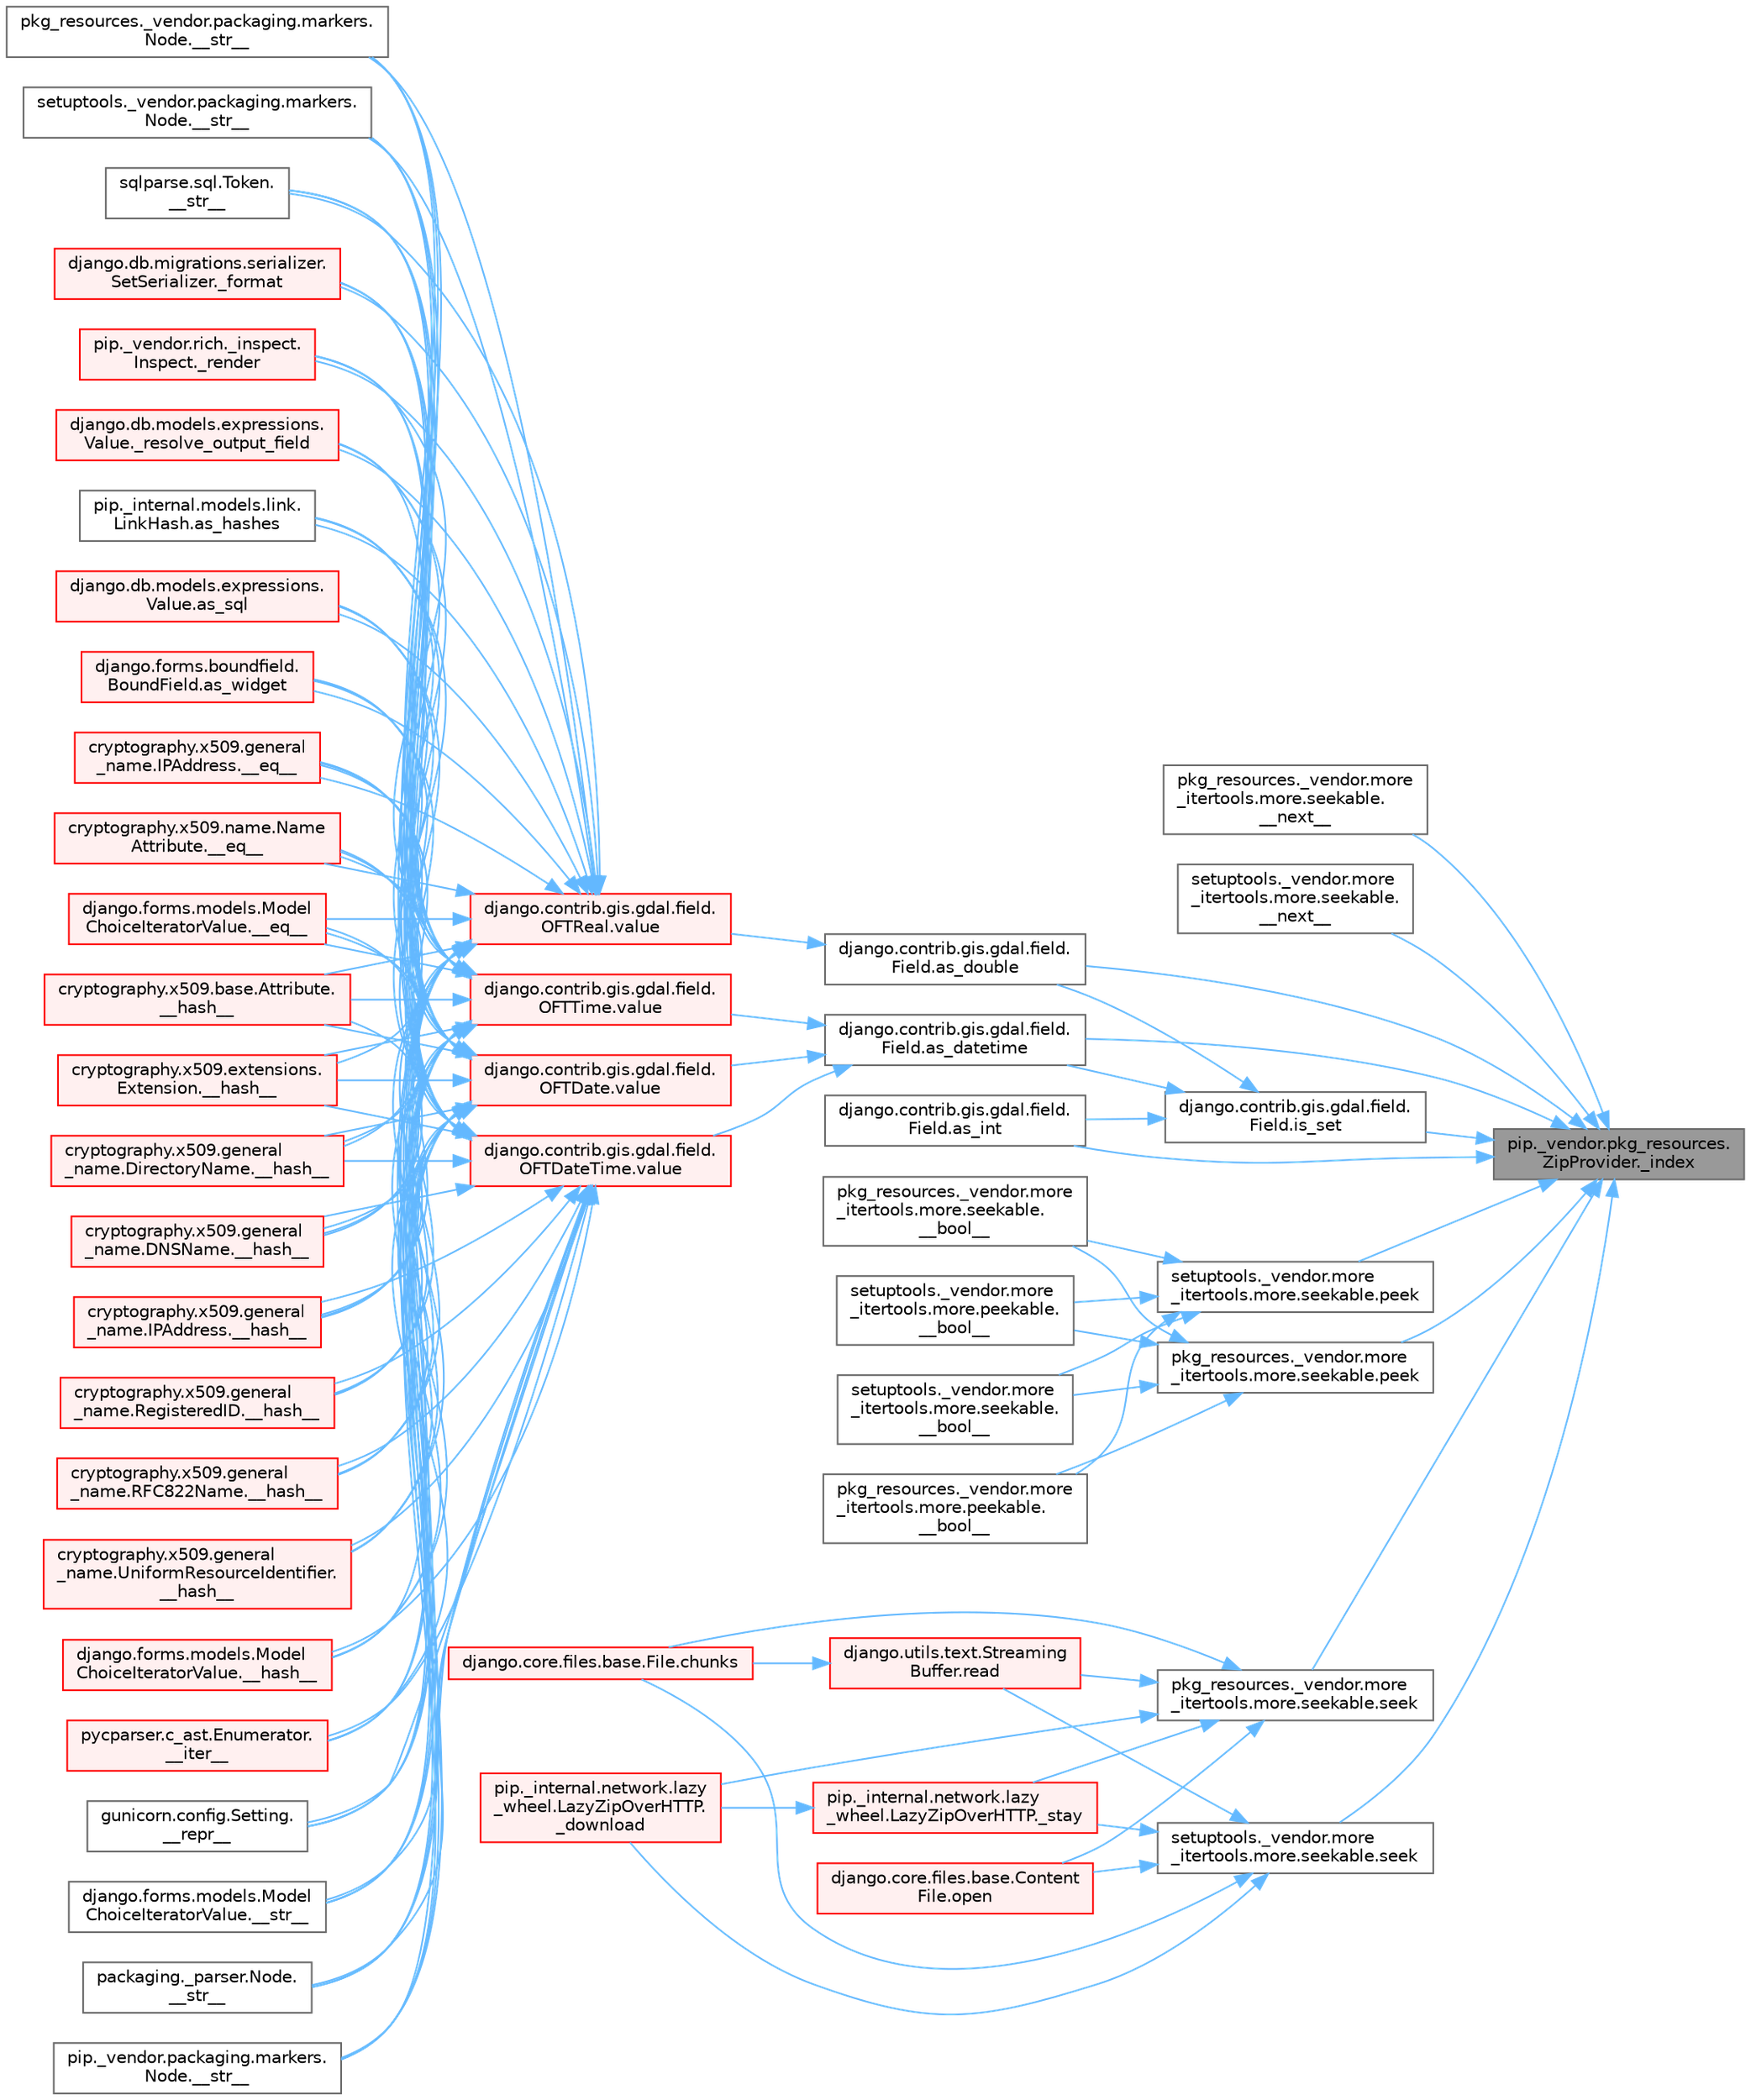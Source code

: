 digraph "pip._vendor.pkg_resources.ZipProvider._index"
{
 // LATEX_PDF_SIZE
  bgcolor="transparent";
  edge [fontname=Helvetica,fontsize=10,labelfontname=Helvetica,labelfontsize=10];
  node [fontname=Helvetica,fontsize=10,shape=box,height=0.2,width=0.4];
  rankdir="RL";
  Node1 [id="Node000001",label="pip._vendor.pkg_resources.\lZipProvider._index",height=0.2,width=0.4,color="gray40", fillcolor="grey60", style="filled", fontcolor="black",tooltip=" "];
  Node1 -> Node2 [id="edge1_Node000001_Node000002",dir="back",color="steelblue1",style="solid",tooltip=" "];
  Node2 [id="Node000002",label="pkg_resources._vendor.more\l_itertools.more.seekable.\l__next__",height=0.2,width=0.4,color="grey40", fillcolor="white", style="filled",URL="$classpkg__resources_1_1__vendor_1_1more__itertools_1_1more_1_1seekable.html#a6e85a4b4ee74e037af024ec72e2cb6a8",tooltip=" "];
  Node1 -> Node3 [id="edge2_Node000001_Node000003",dir="back",color="steelblue1",style="solid",tooltip=" "];
  Node3 [id="Node000003",label="setuptools._vendor.more\l_itertools.more.seekable.\l__next__",height=0.2,width=0.4,color="grey40", fillcolor="white", style="filled",URL="$classsetuptools_1_1__vendor_1_1more__itertools_1_1more_1_1seekable.html#a33d8242429473e3ef3b89aa876405171",tooltip=" "];
  Node1 -> Node4 [id="edge3_Node000001_Node000004",dir="back",color="steelblue1",style="solid",tooltip=" "];
  Node4 [id="Node000004",label="django.contrib.gis.gdal.field.\lField.as_datetime",height=0.2,width=0.4,color="grey40", fillcolor="white", style="filled",URL="$classdjango_1_1contrib_1_1gis_1_1gdal_1_1field_1_1_field.html#a66edb3de23b3eb15d37281d1ff10fe08",tooltip=" "];
  Node4 -> Node5 [id="edge4_Node000004_Node000005",dir="back",color="steelblue1",style="solid",tooltip=" "];
  Node5 [id="Node000005",label="django.contrib.gis.gdal.field.\lOFTDate.value",height=0.2,width=0.4,color="red", fillcolor="#FFF0F0", style="filled",URL="$classdjango_1_1contrib_1_1gis_1_1gdal_1_1field_1_1_o_f_t_date.html#a1b70bed1d73b01c2dbbb215c85f318b1",tooltip=" "];
  Node5 -> Node6 [id="edge5_Node000005_Node000006",dir="back",color="steelblue1",style="solid",tooltip=" "];
  Node6 [id="Node000006",label="cryptography.x509.general\l_name.IPAddress.__eq__",height=0.2,width=0.4,color="red", fillcolor="#FFF0F0", style="filled",URL="$classcryptography_1_1x509_1_1general__name_1_1_i_p_address.html#a9f03c0f27b7fab1555e850429408e0c6",tooltip=" "];
  Node5 -> Node15 [id="edge6_Node000005_Node000015",dir="back",color="steelblue1",style="solid",tooltip=" "];
  Node15 [id="Node000015",label="cryptography.x509.name.Name\lAttribute.__eq__",height=0.2,width=0.4,color="red", fillcolor="#FFF0F0", style="filled",URL="$classcryptography_1_1x509_1_1name_1_1_name_attribute.html#a3f7665b71204e40b3ad9e6f6cbd9c76b",tooltip=" "];
  Node5 -> Node16 [id="edge7_Node000005_Node000016",dir="back",color="steelblue1",style="solid",tooltip=" "];
  Node16 [id="Node000016",label="django.forms.models.Model\lChoiceIteratorValue.__eq__",height=0.2,width=0.4,color="red", fillcolor="#FFF0F0", style="filled",URL="$classdjango_1_1forms_1_1models_1_1_model_choice_iterator_value.html#a5e0a7c8283981cabbbd59372a3664ba4",tooltip=" "];
  Node5 -> Node17 [id="edge8_Node000005_Node000017",dir="back",color="steelblue1",style="solid",tooltip=" "];
  Node17 [id="Node000017",label="cryptography.x509.base.Attribute.\l__hash__",height=0.2,width=0.4,color="red", fillcolor="#FFF0F0", style="filled",URL="$classcryptography_1_1x509_1_1base_1_1_attribute.html#ac75831a8a55d19823de67d9bd79fea12",tooltip=" "];
  Node5 -> Node20 [id="edge9_Node000005_Node000020",dir="back",color="steelblue1",style="solid",tooltip=" "];
  Node20 [id="Node000020",label="cryptography.x509.extensions.\lExtension.__hash__",height=0.2,width=0.4,color="red", fillcolor="#FFF0F0", style="filled",URL="$classcryptography_1_1x509_1_1extensions_1_1_extension.html#a7744510faba9373c947790041c25021e",tooltip=" "];
  Node5 -> Node21 [id="edge10_Node000005_Node000021",dir="back",color="steelblue1",style="solid",tooltip=" "];
  Node21 [id="Node000021",label="cryptography.x509.general\l_name.DirectoryName.__hash__",height=0.2,width=0.4,color="red", fillcolor="#FFF0F0", style="filled",URL="$classcryptography_1_1x509_1_1general__name_1_1_directory_name.html#a72d42dff890691a0b51125ae2f26044e",tooltip=" "];
  Node5 -> Node22 [id="edge11_Node000005_Node000022",dir="back",color="steelblue1",style="solid",tooltip=" "];
  Node22 [id="Node000022",label="cryptography.x509.general\l_name.DNSName.__hash__",height=0.2,width=0.4,color="red", fillcolor="#FFF0F0", style="filled",URL="$classcryptography_1_1x509_1_1general__name_1_1_d_n_s_name.html#a460f8dfd06b7596ce04fd2167416fded",tooltip=" "];
  Node5 -> Node23 [id="edge12_Node000005_Node000023",dir="back",color="steelblue1",style="solid",tooltip=" "];
  Node23 [id="Node000023",label="cryptography.x509.general\l_name.IPAddress.__hash__",height=0.2,width=0.4,color="red", fillcolor="#FFF0F0", style="filled",URL="$classcryptography_1_1x509_1_1general__name_1_1_i_p_address.html#ab656cae16308d1b2937a28d05fb6c4d0",tooltip=" "];
  Node5 -> Node24 [id="edge13_Node000005_Node000024",dir="back",color="steelblue1",style="solid",tooltip=" "];
  Node24 [id="Node000024",label="cryptography.x509.general\l_name.RegisteredID.__hash__",height=0.2,width=0.4,color="red", fillcolor="#FFF0F0", style="filled",URL="$classcryptography_1_1x509_1_1general__name_1_1_registered_i_d.html#af8d2046e0999f369244c67c2198733a7",tooltip=" "];
  Node5 -> Node25 [id="edge14_Node000005_Node000025",dir="back",color="steelblue1",style="solid",tooltip=" "];
  Node25 [id="Node000025",label="cryptography.x509.general\l_name.RFC822Name.__hash__",height=0.2,width=0.4,color="red", fillcolor="#FFF0F0", style="filled",URL="$classcryptography_1_1x509_1_1general__name_1_1_r_f_c822_name.html#a81035374ac9fb28683c691986d008647",tooltip=" "];
  Node5 -> Node26 [id="edge15_Node000005_Node000026",dir="back",color="steelblue1",style="solid",tooltip=" "];
  Node26 [id="Node000026",label="cryptography.x509.general\l_name.UniformResourceIdentifier.\l__hash__",height=0.2,width=0.4,color="red", fillcolor="#FFF0F0", style="filled",URL="$classcryptography_1_1x509_1_1general__name_1_1_uniform_resource_identifier.html#ac855ede87ae6fe5259923efe7a93fb86",tooltip=" "];
  Node5 -> Node27 [id="edge16_Node000005_Node000027",dir="back",color="steelblue1",style="solid",tooltip=" "];
  Node27 [id="Node000027",label="django.forms.models.Model\lChoiceIteratorValue.__hash__",height=0.2,width=0.4,color="red", fillcolor="#FFF0F0", style="filled",URL="$classdjango_1_1forms_1_1models_1_1_model_choice_iterator_value.html#a4e38034545989b541d673781515faa87",tooltip=" "];
  Node5 -> Node28 [id="edge17_Node000005_Node000028",dir="back",color="steelblue1",style="solid",tooltip=" "];
  Node28 [id="Node000028",label="pycparser.c_ast.Enumerator.\l__iter__",height=0.2,width=0.4,color="red", fillcolor="#FFF0F0", style="filled",URL="$classpycparser_1_1c__ast_1_1_enumerator.html#a3cf4b212d12eecc5f6dc9519e168e4d6",tooltip=" "];
  Node5 -> Node31 [id="edge18_Node000005_Node000031",dir="back",color="steelblue1",style="solid",tooltip=" "];
  Node31 [id="Node000031",label="gunicorn.config.Setting.\l__repr__",height=0.2,width=0.4,color="grey40", fillcolor="white", style="filled",URL="$classgunicorn_1_1config_1_1_setting.html#aac61cf1b2eeb8df9723694b12567d07b",tooltip=" "];
  Node5 -> Node32 [id="edge19_Node000005_Node000032",dir="back",color="steelblue1",style="solid",tooltip=" "];
  Node32 [id="Node000032",label="django.forms.models.Model\lChoiceIteratorValue.__str__",height=0.2,width=0.4,color="grey40", fillcolor="white", style="filled",URL="$classdjango_1_1forms_1_1models_1_1_model_choice_iterator_value.html#afbc2913ec5456c1b548c158e842675e8",tooltip=" "];
  Node5 -> Node33 [id="edge20_Node000005_Node000033",dir="back",color="steelblue1",style="solid",tooltip=" "];
  Node33 [id="Node000033",label="packaging._parser.Node.\l__str__",height=0.2,width=0.4,color="grey40", fillcolor="white", style="filled",URL="$classpackaging_1_1__parser_1_1_node.html#a9e6bb62d834f746ff13813cd8b633ee9",tooltip=" "];
  Node5 -> Node34 [id="edge21_Node000005_Node000034",dir="back",color="steelblue1",style="solid",tooltip=" "];
  Node34 [id="Node000034",label="pip._vendor.packaging.markers.\lNode.__str__",height=0.2,width=0.4,color="grey40", fillcolor="white", style="filled",URL="$classpip_1_1__vendor_1_1packaging_1_1markers_1_1_node.html#a62e2e518274efa7011d55b0db12e61b6",tooltip=" "];
  Node5 -> Node35 [id="edge22_Node000005_Node000035",dir="back",color="steelblue1",style="solid",tooltip=" "];
  Node35 [id="Node000035",label="pkg_resources._vendor.packaging.markers.\lNode.__str__",height=0.2,width=0.4,color="grey40", fillcolor="white", style="filled",URL="$classpkg__resources_1_1__vendor_1_1packaging_1_1markers_1_1_node.html#a497b7878028993667ba8cac3657c571e",tooltip=" "];
  Node5 -> Node36 [id="edge23_Node000005_Node000036",dir="back",color="steelblue1",style="solid",tooltip=" "];
  Node36 [id="Node000036",label="setuptools._vendor.packaging.markers.\lNode.__str__",height=0.2,width=0.4,color="grey40", fillcolor="white", style="filled",URL="$classsetuptools_1_1__vendor_1_1packaging_1_1markers_1_1_node.html#a61cd93b00c64e6b2b8c4c35028463f98",tooltip=" "];
  Node5 -> Node37 [id="edge24_Node000005_Node000037",dir="back",color="steelblue1",style="solid",tooltip=" "];
  Node37 [id="Node000037",label="sqlparse.sql.Token.\l__str__",height=0.2,width=0.4,color="grey40", fillcolor="white", style="filled",URL="$classsqlparse_1_1sql_1_1_token.html#a256bde9f3e5675c64ead73d8d2d9dede",tooltip=" "];
  Node5 -> Node38 [id="edge25_Node000005_Node000038",dir="back",color="steelblue1",style="solid",tooltip=" "];
  Node38 [id="Node000038",label="django.db.migrations.serializer.\lSetSerializer._format",height=0.2,width=0.4,color="red", fillcolor="#FFF0F0", style="filled",URL="$classdjango_1_1db_1_1migrations_1_1serializer_1_1_set_serializer.html#a1d6076a3f50e13eb091ca873f4e98a04",tooltip=" "];
  Node5 -> Node949 [id="edge26_Node000005_Node000949",dir="back",color="steelblue1",style="solid",tooltip=" "];
  Node949 [id="Node000949",label="pip._vendor.rich._inspect.\lInspect._render",height=0.2,width=0.4,color="red", fillcolor="#FFF0F0", style="filled",URL="$classpip_1_1__vendor_1_1rich_1_1__inspect_1_1_inspect.html#a9bb6dcacc52f9f07c1d4b7f526789003",tooltip=" "];
  Node5 -> Node959 [id="edge27_Node000005_Node000959",dir="back",color="steelblue1",style="solid",tooltip=" "];
  Node959 [id="Node000959",label="django.db.models.expressions.\lValue._resolve_output_field",height=0.2,width=0.4,color="red", fillcolor="#FFF0F0", style="filled",URL="$classdjango_1_1db_1_1models_1_1expressions_1_1_value.html#af1af121c7b76f0e7325f3276049675dd",tooltip=" "];
  Node5 -> Node1205 [id="edge28_Node000005_Node001205",dir="back",color="steelblue1",style="solid",tooltip=" "];
  Node1205 [id="Node001205",label="pip._internal.models.link.\lLinkHash.as_hashes",height=0.2,width=0.4,color="grey40", fillcolor="white", style="filled",URL="$classpip_1_1__internal_1_1models_1_1link_1_1_link_hash.html#a7ad4ea270534955d3a4e031076e8d3c7",tooltip=" "];
  Node5 -> Node964 [id="edge29_Node000005_Node000964",dir="back",color="steelblue1",style="solid",tooltip=" "];
  Node964 [id="Node000964",label="django.db.models.expressions.\lValue.as_sql",height=0.2,width=0.4,color="red", fillcolor="#FFF0F0", style="filled",URL="$classdjango_1_1db_1_1models_1_1expressions_1_1_value.html#a2471e71c0db69e52fdb3016f8e97a111",tooltip=" "];
  Node5 -> Node1926 [id="edge30_Node000005_Node001926",dir="back",color="steelblue1",style="solid",tooltip=" "];
  Node1926 [id="Node001926",label="django.forms.boundfield.\lBoundField.as_widget",height=0.2,width=0.4,color="red", fillcolor="#FFF0F0", style="filled",URL="$classdjango_1_1forms_1_1boundfield_1_1_bound_field.html#af3c626b882960bf15842e46b92148be6",tooltip=" "];
  Node4 -> Node3183 [id="edge31_Node000004_Node003183",dir="back",color="steelblue1",style="solid",tooltip=" "];
  Node3183 [id="Node003183",label="django.contrib.gis.gdal.field.\lOFTDateTime.value",height=0.2,width=0.4,color="red", fillcolor="#FFF0F0", style="filled",URL="$classdjango_1_1contrib_1_1gis_1_1gdal_1_1field_1_1_o_f_t_date_time.html#a90dc99581d0efab92ef193eaea54300e",tooltip=" "];
  Node3183 -> Node6 [id="edge32_Node003183_Node000006",dir="back",color="steelblue1",style="solid",tooltip=" "];
  Node3183 -> Node15 [id="edge33_Node003183_Node000015",dir="back",color="steelblue1",style="solid",tooltip=" "];
  Node3183 -> Node16 [id="edge34_Node003183_Node000016",dir="back",color="steelblue1",style="solid",tooltip=" "];
  Node3183 -> Node17 [id="edge35_Node003183_Node000017",dir="back",color="steelblue1",style="solid",tooltip=" "];
  Node3183 -> Node20 [id="edge36_Node003183_Node000020",dir="back",color="steelblue1",style="solid",tooltip=" "];
  Node3183 -> Node21 [id="edge37_Node003183_Node000021",dir="back",color="steelblue1",style="solid",tooltip=" "];
  Node3183 -> Node22 [id="edge38_Node003183_Node000022",dir="back",color="steelblue1",style="solid",tooltip=" "];
  Node3183 -> Node23 [id="edge39_Node003183_Node000023",dir="back",color="steelblue1",style="solid",tooltip=" "];
  Node3183 -> Node24 [id="edge40_Node003183_Node000024",dir="back",color="steelblue1",style="solid",tooltip=" "];
  Node3183 -> Node25 [id="edge41_Node003183_Node000025",dir="back",color="steelblue1",style="solid",tooltip=" "];
  Node3183 -> Node26 [id="edge42_Node003183_Node000026",dir="back",color="steelblue1",style="solid",tooltip=" "];
  Node3183 -> Node27 [id="edge43_Node003183_Node000027",dir="back",color="steelblue1",style="solid",tooltip=" "];
  Node3183 -> Node28 [id="edge44_Node003183_Node000028",dir="back",color="steelblue1",style="solid",tooltip=" "];
  Node3183 -> Node31 [id="edge45_Node003183_Node000031",dir="back",color="steelblue1",style="solid",tooltip=" "];
  Node3183 -> Node32 [id="edge46_Node003183_Node000032",dir="back",color="steelblue1",style="solid",tooltip=" "];
  Node3183 -> Node33 [id="edge47_Node003183_Node000033",dir="back",color="steelblue1",style="solid",tooltip=" "];
  Node3183 -> Node34 [id="edge48_Node003183_Node000034",dir="back",color="steelblue1",style="solid",tooltip=" "];
  Node3183 -> Node35 [id="edge49_Node003183_Node000035",dir="back",color="steelblue1",style="solid",tooltip=" "];
  Node3183 -> Node36 [id="edge50_Node003183_Node000036",dir="back",color="steelblue1",style="solid",tooltip=" "];
  Node3183 -> Node37 [id="edge51_Node003183_Node000037",dir="back",color="steelblue1",style="solid",tooltip=" "];
  Node3183 -> Node38 [id="edge52_Node003183_Node000038",dir="back",color="steelblue1",style="solid",tooltip=" "];
  Node3183 -> Node949 [id="edge53_Node003183_Node000949",dir="back",color="steelblue1",style="solid",tooltip=" "];
  Node3183 -> Node959 [id="edge54_Node003183_Node000959",dir="back",color="steelblue1",style="solid",tooltip=" "];
  Node3183 -> Node1205 [id="edge55_Node003183_Node001205",dir="back",color="steelblue1",style="solid",tooltip=" "];
  Node3183 -> Node964 [id="edge56_Node003183_Node000964",dir="back",color="steelblue1",style="solid",tooltip=" "];
  Node3183 -> Node1926 [id="edge57_Node003183_Node001926",dir="back",color="steelblue1",style="solid",tooltip=" "];
  Node4 -> Node3184 [id="edge58_Node000004_Node003184",dir="back",color="steelblue1",style="solid",tooltip=" "];
  Node3184 [id="Node003184",label="django.contrib.gis.gdal.field.\lOFTTime.value",height=0.2,width=0.4,color="red", fillcolor="#FFF0F0", style="filled",URL="$classdjango_1_1contrib_1_1gis_1_1gdal_1_1field_1_1_o_f_t_time.html#a5409d5a314e03fe5dec94170182a1942",tooltip=" "];
  Node3184 -> Node6 [id="edge59_Node003184_Node000006",dir="back",color="steelblue1",style="solid",tooltip=" "];
  Node3184 -> Node15 [id="edge60_Node003184_Node000015",dir="back",color="steelblue1",style="solid",tooltip=" "];
  Node3184 -> Node16 [id="edge61_Node003184_Node000016",dir="back",color="steelblue1",style="solid",tooltip=" "];
  Node3184 -> Node17 [id="edge62_Node003184_Node000017",dir="back",color="steelblue1",style="solid",tooltip=" "];
  Node3184 -> Node20 [id="edge63_Node003184_Node000020",dir="back",color="steelblue1",style="solid",tooltip=" "];
  Node3184 -> Node21 [id="edge64_Node003184_Node000021",dir="back",color="steelblue1",style="solid",tooltip=" "];
  Node3184 -> Node22 [id="edge65_Node003184_Node000022",dir="back",color="steelblue1",style="solid",tooltip=" "];
  Node3184 -> Node23 [id="edge66_Node003184_Node000023",dir="back",color="steelblue1",style="solid",tooltip=" "];
  Node3184 -> Node24 [id="edge67_Node003184_Node000024",dir="back",color="steelblue1",style="solid",tooltip=" "];
  Node3184 -> Node25 [id="edge68_Node003184_Node000025",dir="back",color="steelblue1",style="solid",tooltip=" "];
  Node3184 -> Node26 [id="edge69_Node003184_Node000026",dir="back",color="steelblue1",style="solid",tooltip=" "];
  Node3184 -> Node27 [id="edge70_Node003184_Node000027",dir="back",color="steelblue1",style="solid",tooltip=" "];
  Node3184 -> Node28 [id="edge71_Node003184_Node000028",dir="back",color="steelblue1",style="solid",tooltip=" "];
  Node3184 -> Node31 [id="edge72_Node003184_Node000031",dir="back",color="steelblue1",style="solid",tooltip=" "];
  Node3184 -> Node32 [id="edge73_Node003184_Node000032",dir="back",color="steelblue1",style="solid",tooltip=" "];
  Node3184 -> Node33 [id="edge74_Node003184_Node000033",dir="back",color="steelblue1",style="solid",tooltip=" "];
  Node3184 -> Node34 [id="edge75_Node003184_Node000034",dir="back",color="steelblue1",style="solid",tooltip=" "];
  Node3184 -> Node35 [id="edge76_Node003184_Node000035",dir="back",color="steelblue1",style="solid",tooltip=" "];
  Node3184 -> Node36 [id="edge77_Node003184_Node000036",dir="back",color="steelblue1",style="solid",tooltip=" "];
  Node3184 -> Node37 [id="edge78_Node003184_Node000037",dir="back",color="steelblue1",style="solid",tooltip=" "];
  Node3184 -> Node38 [id="edge79_Node003184_Node000038",dir="back",color="steelblue1",style="solid",tooltip=" "];
  Node3184 -> Node949 [id="edge80_Node003184_Node000949",dir="back",color="steelblue1",style="solid",tooltip=" "];
  Node3184 -> Node959 [id="edge81_Node003184_Node000959",dir="back",color="steelblue1",style="solid",tooltip=" "];
  Node3184 -> Node1205 [id="edge82_Node003184_Node001205",dir="back",color="steelblue1",style="solid",tooltip=" "];
  Node3184 -> Node964 [id="edge83_Node003184_Node000964",dir="back",color="steelblue1",style="solid",tooltip=" "];
  Node3184 -> Node1926 [id="edge84_Node003184_Node001926",dir="back",color="steelblue1",style="solid",tooltip=" "];
  Node1 -> Node3185 [id="edge85_Node000001_Node003185",dir="back",color="steelblue1",style="solid",tooltip=" "];
  Node3185 [id="Node003185",label="django.contrib.gis.gdal.field.\lField.as_double",height=0.2,width=0.4,color="grey40", fillcolor="white", style="filled",URL="$classdjango_1_1contrib_1_1gis_1_1gdal_1_1field_1_1_field.html#a734b69fcf982104ea1e53b2b4857b885",tooltip=" "];
  Node3185 -> Node3186 [id="edge86_Node003185_Node003186",dir="back",color="steelblue1",style="solid",tooltip=" "];
  Node3186 [id="Node003186",label="django.contrib.gis.gdal.field.\lOFTReal.value",height=0.2,width=0.4,color="red", fillcolor="#FFF0F0", style="filled",URL="$classdjango_1_1contrib_1_1gis_1_1gdal_1_1field_1_1_o_f_t_real.html#af38e5fdd4622d4f12649b8b882dae3c9",tooltip=" "];
  Node3186 -> Node6 [id="edge87_Node003186_Node000006",dir="back",color="steelblue1",style="solid",tooltip=" "];
  Node3186 -> Node15 [id="edge88_Node003186_Node000015",dir="back",color="steelblue1",style="solid",tooltip=" "];
  Node3186 -> Node16 [id="edge89_Node003186_Node000016",dir="back",color="steelblue1",style="solid",tooltip=" "];
  Node3186 -> Node17 [id="edge90_Node003186_Node000017",dir="back",color="steelblue1",style="solid",tooltip=" "];
  Node3186 -> Node20 [id="edge91_Node003186_Node000020",dir="back",color="steelblue1",style="solid",tooltip=" "];
  Node3186 -> Node21 [id="edge92_Node003186_Node000021",dir="back",color="steelblue1",style="solid",tooltip=" "];
  Node3186 -> Node22 [id="edge93_Node003186_Node000022",dir="back",color="steelblue1",style="solid",tooltip=" "];
  Node3186 -> Node23 [id="edge94_Node003186_Node000023",dir="back",color="steelblue1",style="solid",tooltip=" "];
  Node3186 -> Node24 [id="edge95_Node003186_Node000024",dir="back",color="steelblue1",style="solid",tooltip=" "];
  Node3186 -> Node25 [id="edge96_Node003186_Node000025",dir="back",color="steelblue1",style="solid",tooltip=" "];
  Node3186 -> Node26 [id="edge97_Node003186_Node000026",dir="back",color="steelblue1",style="solid",tooltip=" "];
  Node3186 -> Node27 [id="edge98_Node003186_Node000027",dir="back",color="steelblue1",style="solid",tooltip=" "];
  Node3186 -> Node28 [id="edge99_Node003186_Node000028",dir="back",color="steelblue1",style="solid",tooltip=" "];
  Node3186 -> Node31 [id="edge100_Node003186_Node000031",dir="back",color="steelblue1",style="solid",tooltip=" "];
  Node3186 -> Node32 [id="edge101_Node003186_Node000032",dir="back",color="steelblue1",style="solid",tooltip=" "];
  Node3186 -> Node33 [id="edge102_Node003186_Node000033",dir="back",color="steelblue1",style="solid",tooltip=" "];
  Node3186 -> Node34 [id="edge103_Node003186_Node000034",dir="back",color="steelblue1",style="solid",tooltip=" "];
  Node3186 -> Node35 [id="edge104_Node003186_Node000035",dir="back",color="steelblue1",style="solid",tooltip=" "];
  Node3186 -> Node36 [id="edge105_Node003186_Node000036",dir="back",color="steelblue1",style="solid",tooltip=" "];
  Node3186 -> Node37 [id="edge106_Node003186_Node000037",dir="back",color="steelblue1",style="solid",tooltip=" "];
  Node3186 -> Node38 [id="edge107_Node003186_Node000038",dir="back",color="steelblue1",style="solid",tooltip=" "];
  Node3186 -> Node949 [id="edge108_Node003186_Node000949",dir="back",color="steelblue1",style="solid",tooltip=" "];
  Node3186 -> Node959 [id="edge109_Node003186_Node000959",dir="back",color="steelblue1",style="solid",tooltip=" "];
  Node3186 -> Node1205 [id="edge110_Node003186_Node001205",dir="back",color="steelblue1",style="solid",tooltip=" "];
  Node3186 -> Node964 [id="edge111_Node003186_Node000964",dir="back",color="steelblue1",style="solid",tooltip=" "];
  Node3186 -> Node1926 [id="edge112_Node003186_Node001926",dir="back",color="steelblue1",style="solid",tooltip=" "];
  Node1 -> Node3187 [id="edge113_Node000001_Node003187",dir="back",color="steelblue1",style="solid",tooltip=" "];
  Node3187 [id="Node003187",label="django.contrib.gis.gdal.field.\lField.as_int",height=0.2,width=0.4,color="grey40", fillcolor="white", style="filled",URL="$classdjango_1_1contrib_1_1gis_1_1gdal_1_1field_1_1_field.html#a7dcf7b6a66ab9be4355f15f149650ed2",tooltip=" "];
  Node1 -> Node3188 [id="edge114_Node000001_Node003188",dir="back",color="steelblue1",style="solid",tooltip=" "];
  Node3188 [id="Node003188",label="django.contrib.gis.gdal.field.\lField.is_set",height=0.2,width=0.4,color="grey40", fillcolor="white", style="filled",URL="$classdjango_1_1contrib_1_1gis_1_1gdal_1_1field_1_1_field.html#a7927098f82afee0c39f078aed2f746dd",tooltip=" "];
  Node3188 -> Node4 [id="edge115_Node003188_Node000004",dir="back",color="steelblue1",style="solid",tooltip=" "];
  Node3188 -> Node3185 [id="edge116_Node003188_Node003185",dir="back",color="steelblue1",style="solid",tooltip=" "];
  Node3188 -> Node3187 [id="edge117_Node003188_Node003187",dir="back",color="steelblue1",style="solid",tooltip=" "];
  Node1 -> Node3189 [id="edge118_Node000001_Node003189",dir="back",color="steelblue1",style="solid",tooltip=" "];
  Node3189 [id="Node003189",label="pkg_resources._vendor.more\l_itertools.more.seekable.peek",height=0.2,width=0.4,color="grey40", fillcolor="white", style="filled",URL="$classpkg__resources_1_1__vendor_1_1more__itertools_1_1more_1_1seekable.html#ae84942fc0d71d291d2e182b2a22b3ec9",tooltip=" "];
  Node3189 -> Node3190 [id="edge119_Node003189_Node003190",dir="back",color="steelblue1",style="solid",tooltip=" "];
  Node3190 [id="Node003190",label="pkg_resources._vendor.more\l_itertools.more.peekable.\l__bool__",height=0.2,width=0.4,color="grey40", fillcolor="white", style="filled",URL="$classpkg__resources_1_1__vendor_1_1more__itertools_1_1more_1_1peekable.html#a594562e2009f7de055dac9e00b59f096",tooltip=" "];
  Node3189 -> Node3191 [id="edge120_Node003189_Node003191",dir="back",color="steelblue1",style="solid",tooltip=" "];
  Node3191 [id="Node003191",label="pkg_resources._vendor.more\l_itertools.more.seekable.\l__bool__",height=0.2,width=0.4,color="grey40", fillcolor="white", style="filled",URL="$classpkg__resources_1_1__vendor_1_1more__itertools_1_1more_1_1seekable.html#aa2da6a05dfbd0a20df56783dcf94e711",tooltip=" "];
  Node3189 -> Node3192 [id="edge121_Node003189_Node003192",dir="back",color="steelblue1",style="solid",tooltip=" "];
  Node3192 [id="Node003192",label="setuptools._vendor.more\l_itertools.more.peekable.\l__bool__",height=0.2,width=0.4,color="grey40", fillcolor="white", style="filled",URL="$classsetuptools_1_1__vendor_1_1more__itertools_1_1more_1_1peekable.html#ad68fabb26f26a4e963b49c18621a058b",tooltip=" "];
  Node3189 -> Node3193 [id="edge122_Node003189_Node003193",dir="back",color="steelblue1",style="solid",tooltip=" "];
  Node3193 [id="Node003193",label="setuptools._vendor.more\l_itertools.more.seekable.\l__bool__",height=0.2,width=0.4,color="grey40", fillcolor="white", style="filled",URL="$classsetuptools_1_1__vendor_1_1more__itertools_1_1more_1_1seekable.html#a7fec41740e4c72f7e81a766fcbb4e210",tooltip=" "];
  Node1 -> Node3194 [id="edge123_Node000001_Node003194",dir="back",color="steelblue1",style="solid",tooltip=" "];
  Node3194 [id="Node003194",label="setuptools._vendor.more\l_itertools.more.seekable.peek",height=0.2,width=0.4,color="grey40", fillcolor="white", style="filled",URL="$classsetuptools_1_1__vendor_1_1more__itertools_1_1more_1_1seekable.html#a37bc3c00b47dd355aa632c891e6482e2",tooltip=" "];
  Node3194 -> Node3190 [id="edge124_Node003194_Node003190",dir="back",color="steelblue1",style="solid",tooltip=" "];
  Node3194 -> Node3191 [id="edge125_Node003194_Node003191",dir="back",color="steelblue1",style="solid",tooltip=" "];
  Node3194 -> Node3192 [id="edge126_Node003194_Node003192",dir="back",color="steelblue1",style="solid",tooltip=" "];
  Node3194 -> Node3193 [id="edge127_Node003194_Node003193",dir="back",color="steelblue1",style="solid",tooltip=" "];
  Node1 -> Node3195 [id="edge128_Node000001_Node003195",dir="back",color="steelblue1",style="solid",tooltip=" "];
  Node3195 [id="Node003195",label="pkg_resources._vendor.more\l_itertools.more.seekable.seek",height=0.2,width=0.4,color="grey40", fillcolor="white", style="filled",URL="$classpkg__resources_1_1__vendor_1_1more__itertools_1_1more_1_1seekable.html#a43fb97405b207943d88386dbde476ab8",tooltip=" "];
  Node3195 -> Node1124 [id="edge129_Node003195_Node001124",dir="back",color="steelblue1",style="solid",tooltip=" "];
  Node1124 [id="Node001124",label="pip._internal.network.lazy\l_wheel.LazyZipOverHTTP.\l_download",height=0.2,width=0.4,color="red", fillcolor="#FFF0F0", style="filled",URL="$classpip_1_1__internal_1_1network_1_1lazy__wheel_1_1_lazy_zip_over_h_t_t_p.html#ad2434541dbceb1d56f3982d08a80a3ad",tooltip=" "];
  Node3195 -> Node1133 [id="edge130_Node003195_Node001133",dir="back",color="steelblue1",style="solid",tooltip=" "];
  Node1133 [id="Node001133",label="pip._internal.network.lazy\l_wheel.LazyZipOverHTTP._stay",height=0.2,width=0.4,color="red", fillcolor="#FFF0F0", style="filled",URL="$classpip_1_1__internal_1_1network_1_1lazy__wheel_1_1_lazy_zip_over_h_t_t_p.html#a757f463c119369d7ac94764fa5d8b053",tooltip=" "];
  Node1133 -> Node1124 [id="edge131_Node001133_Node001124",dir="back",color="steelblue1",style="solid",tooltip=" "];
  Node3195 -> Node844 [id="edge132_Node003195_Node000844",dir="back",color="steelblue1",style="solid",tooltip=" "];
  Node844 [id="Node000844",label="django.core.files.base.File.chunks",height=0.2,width=0.4,color="red", fillcolor="#FFF0F0", style="filled",URL="$classdjango_1_1core_1_1files_1_1base_1_1_file.html#ad17ccdad55ee2a18e7b9e3911ee8ebcb",tooltip=" "];
  Node3195 -> Node1134 [id="edge133_Node003195_Node001134",dir="back",color="steelblue1",style="solid",tooltip=" "];
  Node1134 [id="Node001134",label="django.core.files.base.Content\lFile.open",height=0.2,width=0.4,color="red", fillcolor="#FFF0F0", style="filled",URL="$classdjango_1_1core_1_1files_1_1base_1_1_content_file.html#a2d9c2fb349c078834c401c23b3b10250",tooltip=" "];
  Node3195 -> Node2875 [id="edge134_Node003195_Node002875",dir="back",color="steelblue1",style="solid",tooltip=" "];
  Node2875 [id="Node002875",label="django.utils.text.Streaming\lBuffer.read",height=0.2,width=0.4,color="red", fillcolor="#FFF0F0", style="filled",URL="$classdjango_1_1utils_1_1text_1_1_streaming_buffer.html#a0d8c76cbb45b290915e65a79dabe0d7b",tooltip=" "];
  Node2875 -> Node844 [id="edge135_Node002875_Node000844",dir="back",color="steelblue1",style="solid",tooltip=" "];
  Node1 -> Node3196 [id="edge136_Node000001_Node003196",dir="back",color="steelblue1",style="solid",tooltip=" "];
  Node3196 [id="Node003196",label="setuptools._vendor.more\l_itertools.more.seekable.seek",height=0.2,width=0.4,color="grey40", fillcolor="white", style="filled",URL="$classsetuptools_1_1__vendor_1_1more__itertools_1_1more_1_1seekable.html#a0b97c973a001206b613aceec779eae34",tooltip=" "];
  Node3196 -> Node1124 [id="edge137_Node003196_Node001124",dir="back",color="steelblue1",style="solid",tooltip=" "];
  Node3196 -> Node1133 [id="edge138_Node003196_Node001133",dir="back",color="steelblue1",style="solid",tooltip=" "];
  Node3196 -> Node844 [id="edge139_Node003196_Node000844",dir="back",color="steelblue1",style="solid",tooltip=" "];
  Node3196 -> Node1134 [id="edge140_Node003196_Node001134",dir="back",color="steelblue1",style="solid",tooltip=" "];
  Node3196 -> Node2875 [id="edge141_Node003196_Node002875",dir="back",color="steelblue1",style="solid",tooltip=" "];
}
